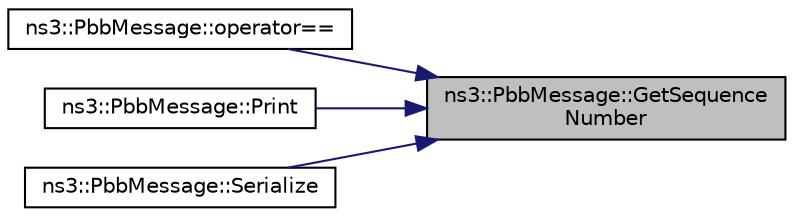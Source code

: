 digraph "ns3::PbbMessage::GetSequenceNumber"
{
 // LATEX_PDF_SIZE
  edge [fontname="Helvetica",fontsize="10",labelfontname="Helvetica",labelfontsize="10"];
  node [fontname="Helvetica",fontsize="10",shape=record];
  rankdir="RL";
  Node1 [label="ns3::PbbMessage::GetSequence\lNumber",height=0.2,width=0.4,color="black", fillcolor="grey75", style="filled", fontcolor="black",tooltip=" "];
  Node1 -> Node2 [dir="back",color="midnightblue",fontsize="10",style="solid",fontname="Helvetica"];
  Node2 [label="ns3::PbbMessage::operator==",height=0.2,width=0.4,color="black", fillcolor="white", style="filled",URL="$classns3_1_1_pbb_message.html#ace7c53bedff2ea21c24715193d49ec04",tooltip="Equality operator for PbbMessage."];
  Node1 -> Node3 [dir="back",color="midnightblue",fontsize="10",style="solid",fontname="Helvetica"];
  Node3 [label="ns3::PbbMessage::Print",height=0.2,width=0.4,color="black", fillcolor="white", style="filled",URL="$classns3_1_1_pbb_message.html#adb50458afbb83c7ac86dcd9e1e266b45",tooltip="Pretty-prints the contents of this message, with specified indentation."];
  Node1 -> Node4 [dir="back",color="midnightblue",fontsize="10",style="solid",fontname="Helvetica"];
  Node4 [label="ns3::PbbMessage::Serialize",height=0.2,width=0.4,color="black", fillcolor="white", style="filled",URL="$classns3_1_1_pbb_message.html#a4fa39889000cdf6a53dedd33d8c8a0c7",tooltip="Serializes this message into the specified buffer."];
}
